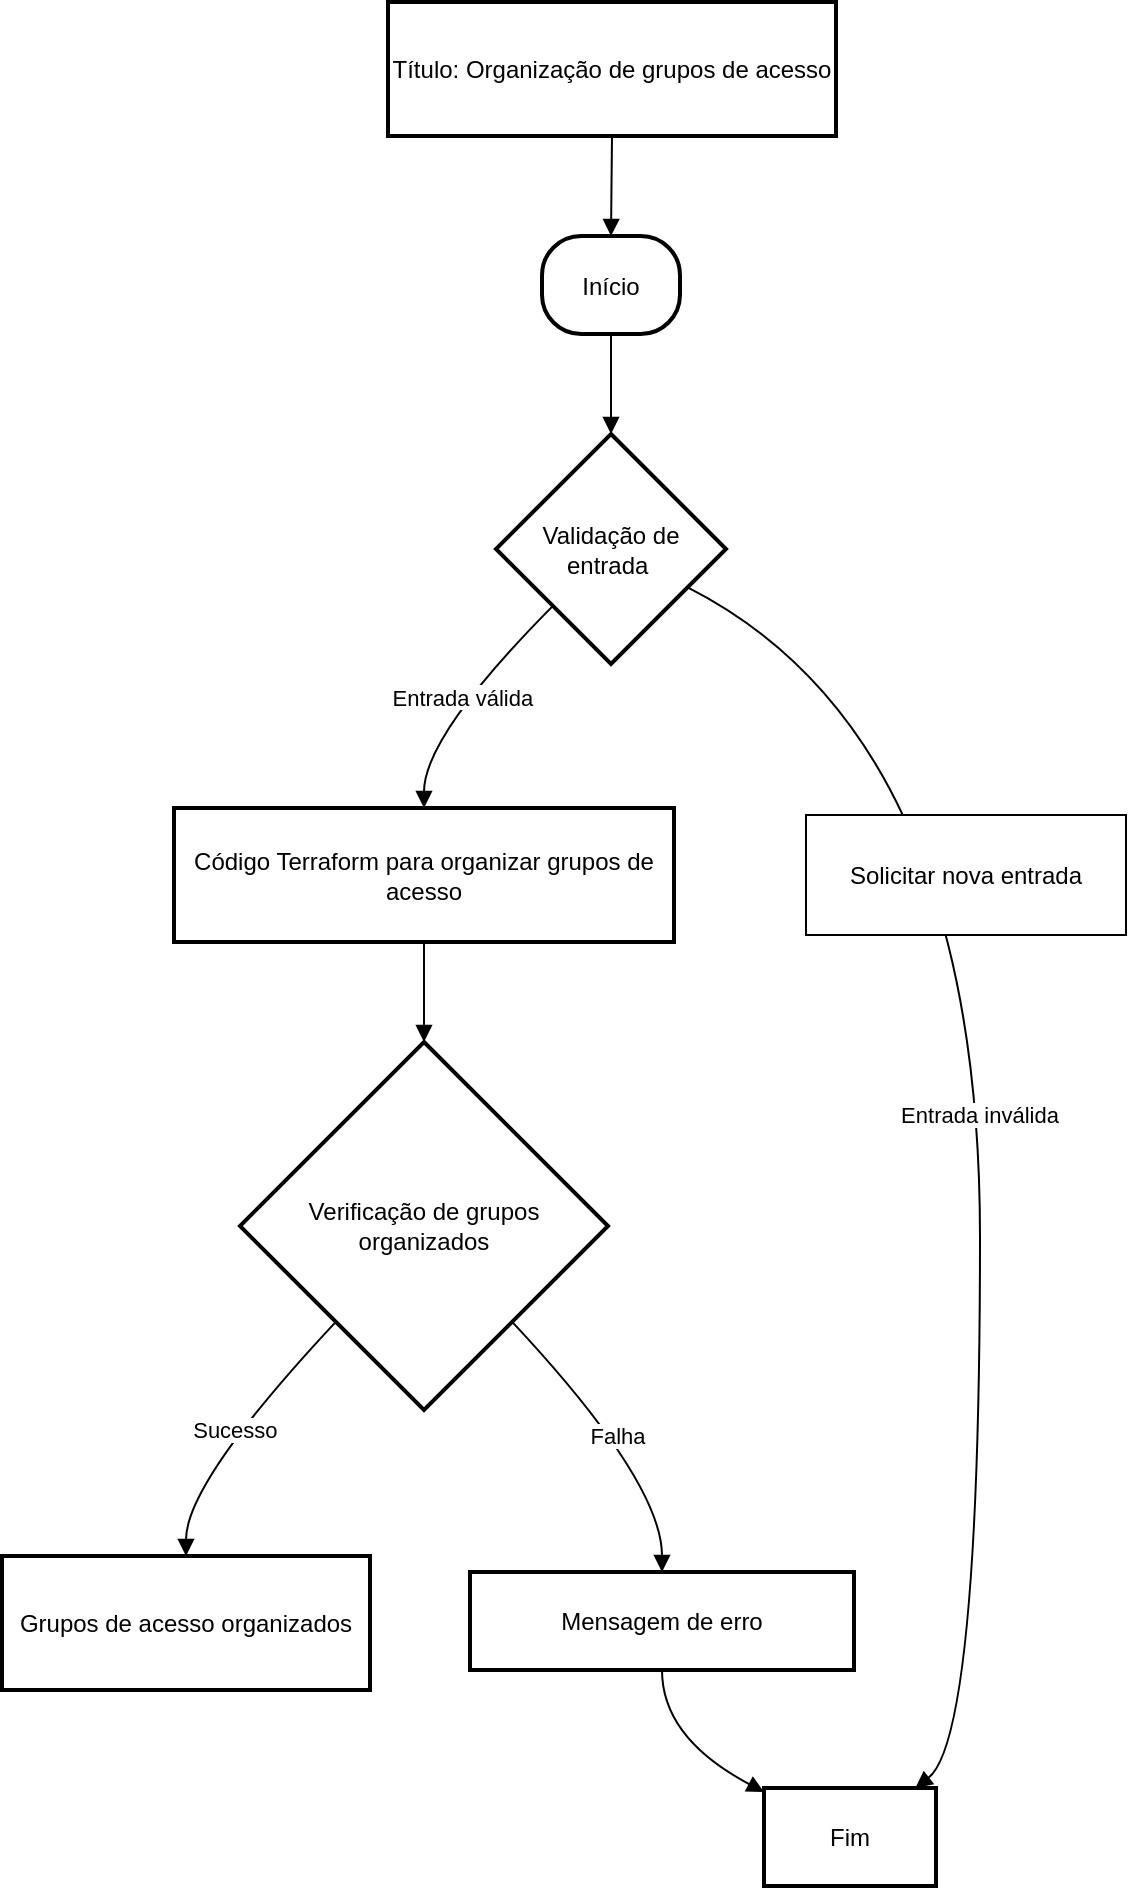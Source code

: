 <mxfile version="24.7.17">
  <diagram name="Página-1" id="PIq8m1LYd6uvf-CRjopT">
    <mxGraphModel dx="1639" dy="936" grid="1" gridSize="10" guides="1" tooltips="1" connect="1" arrows="1" fold="1" page="1" pageScale="1" pageWidth="827" pageHeight="1169" math="0" shadow="0">
      <root>
        <mxCell id="0" />
        <mxCell id="1" parent="0" />
        <mxCell id="2" value="Título: Organização de grupos de acesso" style="whiteSpace=wrap;strokeWidth=2;" parent="1" vertex="1">
          <mxGeometry x="201" y="8" width="224" height="67" as="geometry" />
        </mxCell>
        <mxCell id="3" value="Início" style="rounded=1;arcSize=40;strokeWidth=2" parent="1" vertex="1">
          <mxGeometry x="278" y="125" width="69" height="49" as="geometry" />
        </mxCell>
        <mxCell id="4" value="Validação de entrada " style="rhombus;strokeWidth=2;whiteSpace=wrap;" parent="1" vertex="1">
          <mxGeometry x="255" y="224" width="115" height="115" as="geometry" />
        </mxCell>
        <mxCell id="5" value="Código Terraform para organizar grupos de acesso" style="whiteSpace=wrap;strokeWidth=2;" parent="1" vertex="1">
          <mxGeometry x="94" y="411" width="250" height="67" as="geometry" />
        </mxCell>
        <mxCell id="6" value="Fim" style="whiteSpace=wrap;strokeWidth=2;" parent="1" vertex="1">
          <mxGeometry x="389" y="901" width="86" height="49" as="geometry" />
        </mxCell>
        <mxCell id="7" value="Verificação de grupos organizados" style="rhombus;strokeWidth=2;whiteSpace=wrap;" parent="1" vertex="1">
          <mxGeometry x="127" y="528" width="184" height="184" as="geometry" />
        </mxCell>
        <mxCell id="8" value="Grupos de acesso organizados" style="whiteSpace=wrap;strokeWidth=2;" parent="1" vertex="1">
          <mxGeometry x="8" y="785" width="184" height="67" as="geometry" />
        </mxCell>
        <mxCell id="9" value="Mensagem de erro" style="whiteSpace=wrap;strokeWidth=2;" parent="1" vertex="1">
          <mxGeometry x="242" y="793" width="192" height="49" as="geometry" />
        </mxCell>
        <mxCell id="10" value="" style="curved=1;startArrow=none;endArrow=block;exitX=0.5;exitY=0.99;entryX=0.5;entryY=-0.01;" parent="1" source="2" target="3" edge="1">
          <mxGeometry relative="1" as="geometry">
            <Array as="points" />
          </mxGeometry>
        </mxCell>
        <mxCell id="11" value="" style="curved=1;startArrow=none;endArrow=block;exitX=0.5;exitY=0.99;entryX=0.5;entryY=0;" parent="1" source="3" target="4" edge="1">
          <mxGeometry relative="1" as="geometry">
            <Array as="points" />
          </mxGeometry>
        </mxCell>
        <mxCell id="12" value="Entrada válida" style="curved=1;startArrow=none;endArrow=block;exitX=0;exitY=0.99;entryX=0.5;entryY=0;" parent="1" source="4" target="5" edge="1">
          <mxGeometry relative="1" as="geometry">
            <Array as="points">
              <mxPoint x="219" y="375" />
            </Array>
          </mxGeometry>
        </mxCell>
        <mxCell id="13" value="Entrada inválida" style="curved=1;startArrow=none;endArrow=block;exitX=1;exitY=0.75;entryX=0.88;entryY=0;" parent="1" source="4" target="6" edge="1">
          <mxGeometry relative="1" as="geometry">
            <Array as="points">
              <mxPoint x="497" y="375" />
              <mxPoint x="497" y="876" />
            </Array>
          </mxGeometry>
        </mxCell>
        <mxCell id="14" value="" style="curved=1;startArrow=none;endArrow=block;exitX=0.5;exitY=1;entryX=0.5;entryY=0;" parent="1" source="5" target="7" edge="1">
          <mxGeometry relative="1" as="geometry">
            <Array as="points" />
          </mxGeometry>
        </mxCell>
        <mxCell id="15" value="Sucesso" style="curved=1;startArrow=none;endArrow=block;exitX=0.04;exitY=1;entryX=0.5;entryY=-0.01;" parent="1" source="7" target="8" edge="1">
          <mxGeometry relative="1" as="geometry">
            <Array as="points">
              <mxPoint x="100" y="748" />
            </Array>
          </mxGeometry>
        </mxCell>
        <mxCell id="16" value="Falha" style="curved=1;startArrow=none;endArrow=block;exitX=0.96;exitY=1;entryX=0.5;entryY=0.01;" parent="1" source="7" target="9" edge="1">
          <mxGeometry relative="1" as="geometry">
            <Array as="points">
              <mxPoint x="338" y="748" />
            </Array>
          </mxGeometry>
        </mxCell>
        <mxCell id="17" value="" style="curved=1;startArrow=none;endArrow=block;exitX=0.5;exitY=1.01;entryX=0;entryY=0.04;" parent="1" source="9" target="6" edge="1">
          <mxGeometry relative="1" as="geometry">
            <Array as="points">
              <mxPoint x="338" y="876" />
            </Array>
          </mxGeometry>
        </mxCell>
        <mxCell id="2teZ6tJ7oXHCihZSwEIu-19" value="Solicitar nova entrada" style="rounded=0;whiteSpace=wrap;html=1;" vertex="1" parent="1">
          <mxGeometry x="410" y="414.5" width="160" height="60" as="geometry" />
        </mxCell>
      </root>
    </mxGraphModel>
  </diagram>
</mxfile>
